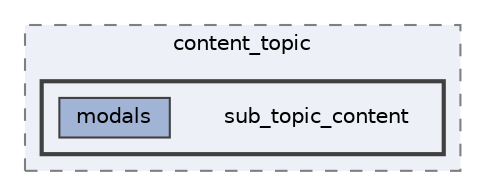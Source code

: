 digraph "resources/views/backend/site_super_admin/global/content_topic/sub_topic_content"
{
 // LATEX_PDF_SIZE
  bgcolor="transparent";
  edge [fontname=Helvetica,fontsize=10,labelfontname=Helvetica,labelfontsize=10];
  node [fontname=Helvetica,fontsize=10,shape=box,height=0.2,width=0.4];
  compound=true
  subgraph clusterdir_3e28bf6258e862d273ce25d88ba29928 {
    graph [ bgcolor="#edf0f7", pencolor="grey50", label="content_topic", fontname=Helvetica,fontsize=10 style="filled,dashed", URL="dir_3e28bf6258e862d273ce25d88ba29928.html",tooltip=""]
  subgraph clusterdir_a20d882511dfa391a995d3b6e2fa5f32 {
    graph [ bgcolor="#edf0f7", pencolor="grey25", label="", fontname=Helvetica,fontsize=10 style="filled,bold", URL="dir_a20d882511dfa391a995d3b6e2fa5f32.html",tooltip=""]
    dir_a20d882511dfa391a995d3b6e2fa5f32 [shape=plaintext, label="sub_topic_content"];
  dir_f56b3674d1cae53c7a13ca34568ec713 [label="modals", fillcolor="#a2b4d6", color="grey25", style="filled", URL="dir_f56b3674d1cae53c7a13ca34568ec713.html",tooltip=""];
  }
  }
}

